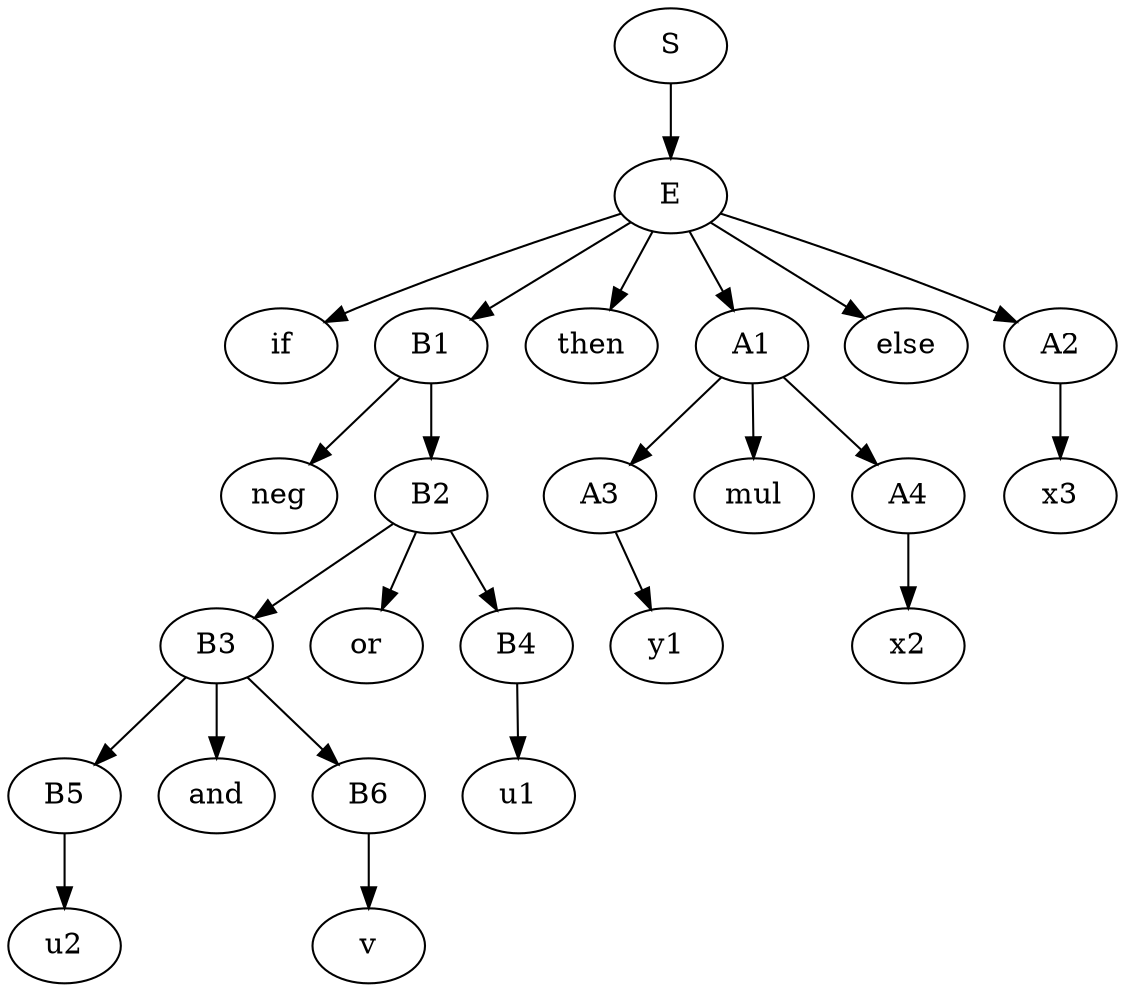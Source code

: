 digraph G {  
  ordering=in ;
  S[texlbl="$\langle S \rangle$"];
  S -> E
  E[texlbl="$\langle E \rangle$"];
  E -> if
  if[texlbl="if"];
  E -> B1
  B1[texlbl="$\langle B \rangle$"]; 
  B1 -> neg
  neg[texlbl="$\neg$"]; 
  B1 -> B2
  B2 -> B3
  B2 -> or
  B2 -> B4

  B3 -> B5
  B3 -> and
  B3 -> B6

  B4 -> u1
  B5 -> u2
  B6 -> v

  or[texlbl="$\vee$"]; 
  and[texlbl="$\wedge$"]; 
  B2[texlbl="$\langle B \rangle$"]; 
  B3[texlbl="$\langle B \rangle$"]; 
  B4[texlbl="$\langle B \rangle$"]; 
  B5[texlbl="$\langle B \rangle$"]; 
  B6[texlbl="$\langle B \rangle$"]; 
  u1[texlbl="$u$"];
  u2[texlbl="$u$"];
  v[texlbl="$v$"];

  E -> then
  then[texlbl="then"];
  E -> A1
  A1[texlbl="$\langle A \rangle$"]; 
  E -> else
  else[texlbl="else"];
  E -> A2
  A2[texlbl="$\langle A \rangle$"]; 

  A1 -> A3
  A3[texlbl="$\langle A \rangle$"]; 
  A1 -> mul
  mul[texlbl="$+$"];
  A1 -> A4
  A4[texlbl="$\langle A \rangle$"]; 
  A3 -> y1
  A4 -> x2
  y1[texlbl="$y$"];
  x2[texlbl="$x$"];

  A2 -> x3
  x3[texlbl="$x$"];
}
